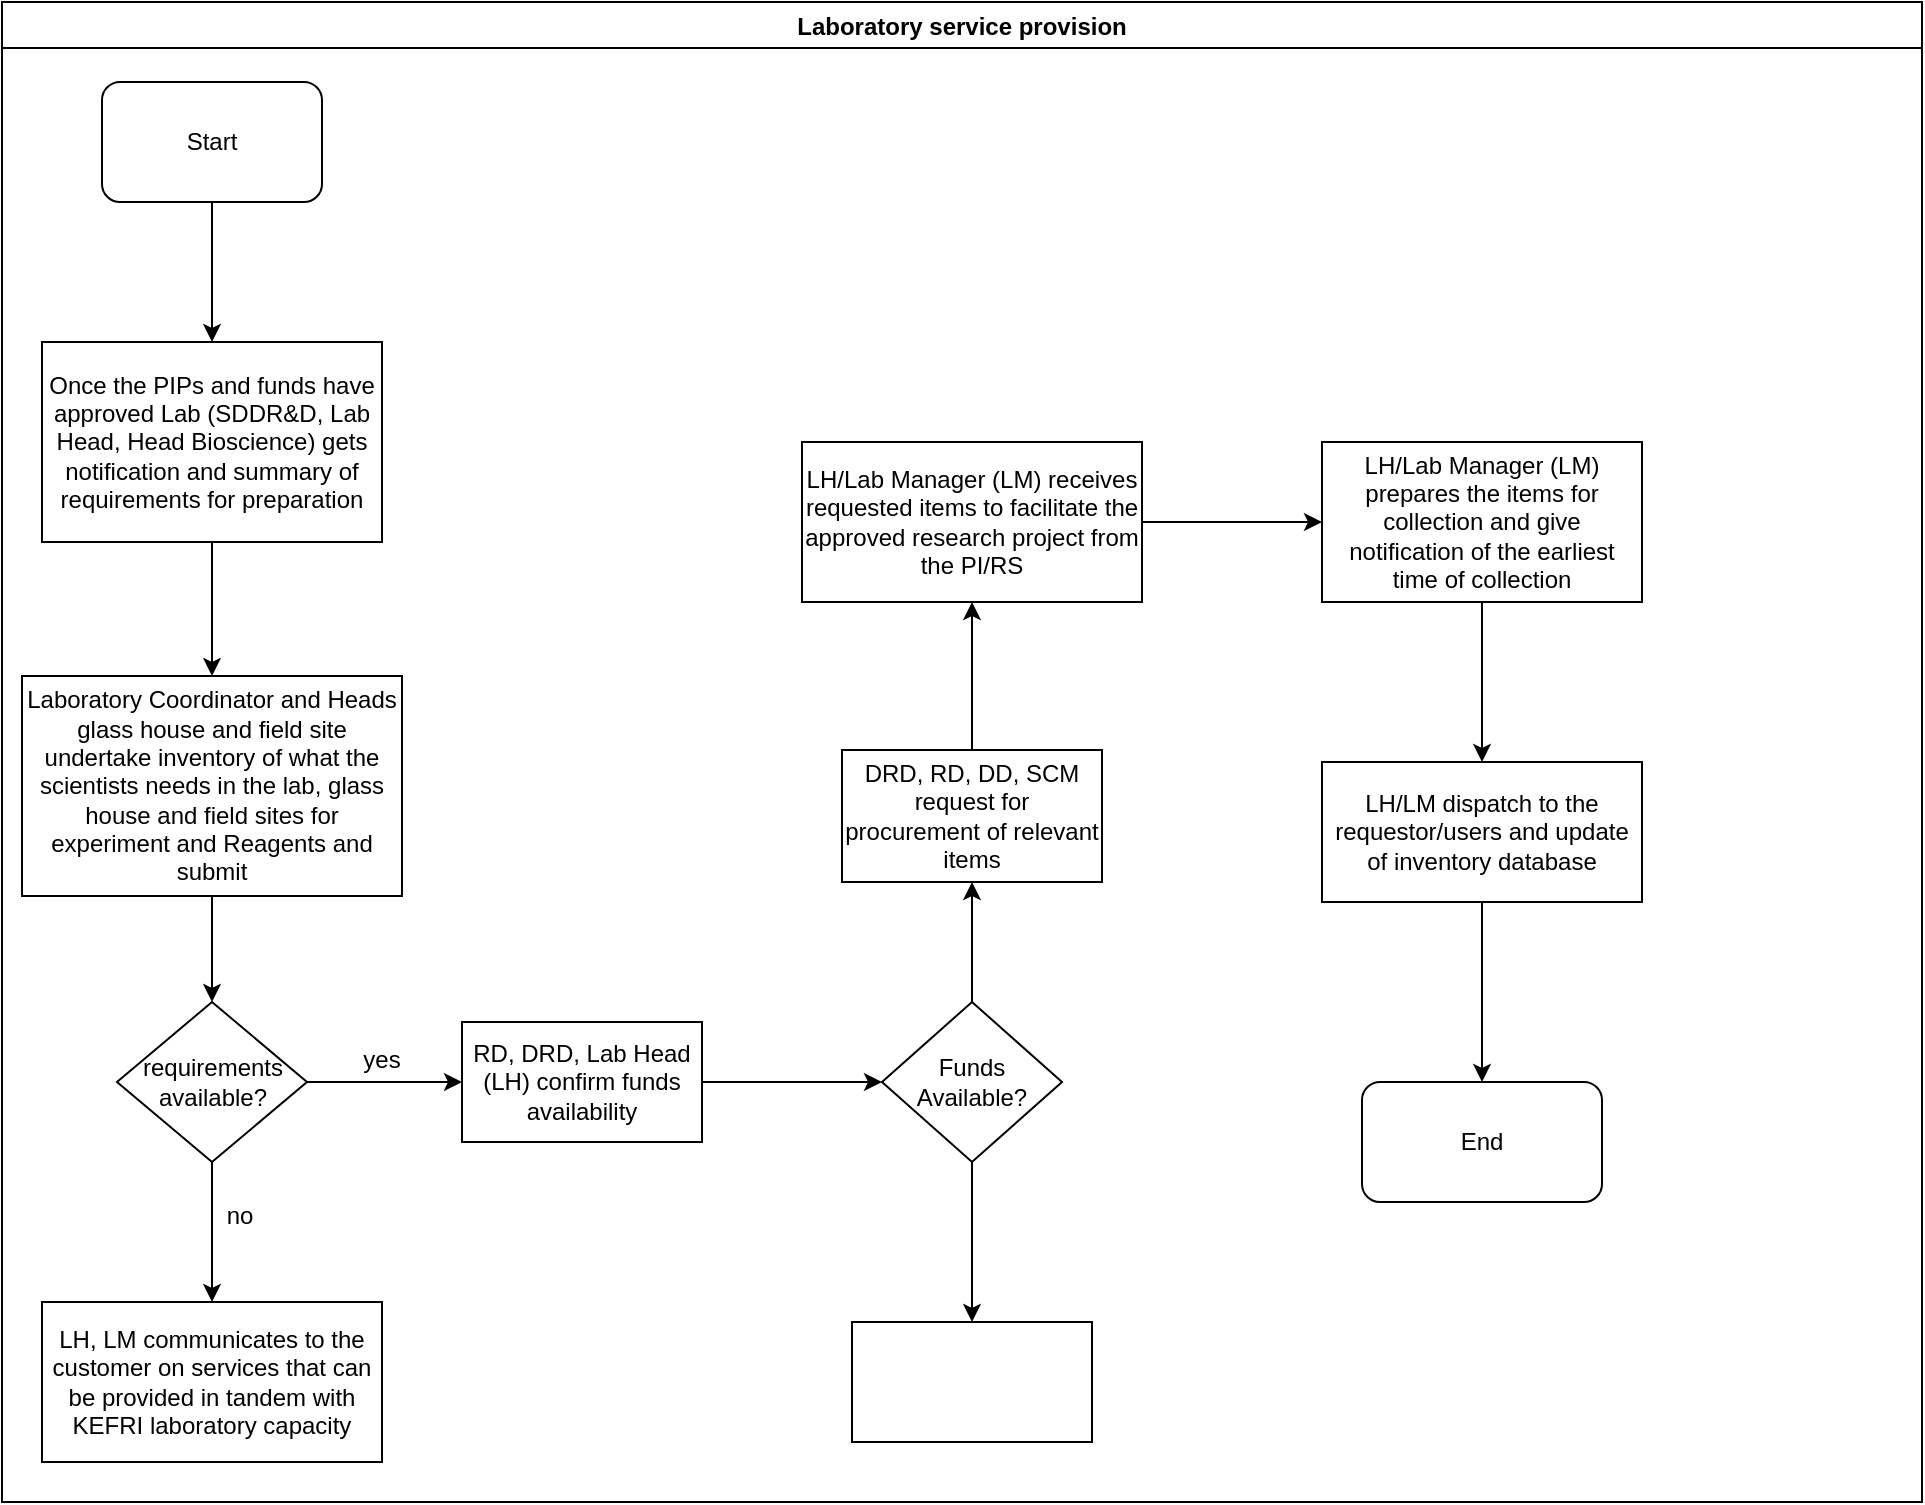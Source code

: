 <mxfile version="14.2.9" type="github">
  <diagram id="ZMjFlFDBcObQMVyW7c8Y" name="Page-1">
    <mxGraphModel dx="1038" dy="547" grid="1" gridSize="10" guides="1" tooltips="1" connect="1" arrows="1" fold="1" page="1" pageScale="1" pageWidth="1169" pageHeight="827" math="0" shadow="0">
      <root>
        <mxCell id="0" />
        <mxCell id="1" parent="0" />
        <mxCell id="whAv_r-oKJ33wHacgo0v-1" value="Laboratory service provision" style="swimlane;" parent="1" vertex="1">
          <mxGeometry x="10" y="10" width="960" height="750" as="geometry" />
        </mxCell>
        <mxCell id="whAv_r-oKJ33wHacgo0v-2" value="Start" style="rounded=1;whiteSpace=wrap;html=1;" parent="whAv_r-oKJ33wHacgo0v-1" vertex="1">
          <mxGeometry x="50" y="40" width="110" height="60" as="geometry" />
        </mxCell>
        <mxCell id="whAv_r-oKJ33wHacgo0v-5" value="Once the PIPs and funds have approved Lab (SDDR&amp;amp;D, Lab Head, Head Bioscience) gets notification and summary of requirements for preparation" style="rounded=0;whiteSpace=wrap;html=1;" parent="whAv_r-oKJ33wHacgo0v-1" vertex="1">
          <mxGeometry x="20" y="170" width="170" height="100" as="geometry" />
        </mxCell>
        <mxCell id="whAv_r-oKJ33wHacgo0v-4" value="" style="edgeStyle=orthogonalEdgeStyle;rounded=0;orthogonalLoop=1;jettySize=auto;html=1;" parent="whAv_r-oKJ33wHacgo0v-1" source="whAv_r-oKJ33wHacgo0v-2" target="whAv_r-oKJ33wHacgo0v-5" edge="1">
          <mxGeometry relative="1" as="geometry">
            <mxPoint x="105" y="180" as="targetPoint" />
          </mxGeometry>
        </mxCell>
        <mxCell id="whAv_r-oKJ33wHacgo0v-6" value="Laboratory Coordinator and Heads glass house and field site undertake inventory of what the scientists needs in the lab, glass house and field sites for experiment and Reagents and submit" style="whiteSpace=wrap;html=1;rounded=0;" parent="whAv_r-oKJ33wHacgo0v-1" vertex="1">
          <mxGeometry x="10" y="337" width="190" height="110" as="geometry" />
        </mxCell>
        <mxCell id="whAv_r-oKJ33wHacgo0v-7" value="" style="edgeStyle=orthogonalEdgeStyle;rounded=0;orthogonalLoop=1;jettySize=auto;html=1;" parent="whAv_r-oKJ33wHacgo0v-1" source="whAv_r-oKJ33wHacgo0v-5" target="whAv_r-oKJ33wHacgo0v-6" edge="1">
          <mxGeometry relative="1" as="geometry" />
        </mxCell>
        <mxCell id="whAv_r-oKJ33wHacgo0v-8" value="&lt;div&gt;requirements&lt;/div&gt;&lt;div&gt;available?&lt;br&gt;&lt;/div&gt;" style="rhombus;whiteSpace=wrap;html=1;rounded=0;" parent="whAv_r-oKJ33wHacgo0v-1" vertex="1">
          <mxGeometry x="57.5" y="500" width="95" height="80" as="geometry" />
        </mxCell>
        <mxCell id="whAv_r-oKJ33wHacgo0v-9" value="" style="edgeStyle=orthogonalEdgeStyle;rounded=0;orthogonalLoop=1;jettySize=auto;html=1;" parent="whAv_r-oKJ33wHacgo0v-1" source="whAv_r-oKJ33wHacgo0v-6" target="whAv_r-oKJ33wHacgo0v-8" edge="1">
          <mxGeometry relative="1" as="geometry" />
        </mxCell>
        <mxCell id="whAv_r-oKJ33wHacgo0v-12" value="no" style="text;html=1;strokeColor=none;fillColor=none;align=center;verticalAlign=middle;whiteSpace=wrap;rounded=0;" parent="whAv_r-oKJ33wHacgo0v-1" vertex="1">
          <mxGeometry x="98.5" y="597" width="40" height="20" as="geometry" />
        </mxCell>
        <mxCell id="whAv_r-oKJ33wHacgo0v-33" value="yes" style="text;html=1;strokeColor=none;fillColor=none;align=center;verticalAlign=middle;whiteSpace=wrap;rounded=0;" parent="whAv_r-oKJ33wHacgo0v-1" vertex="1">
          <mxGeometry x="170" y="519" width="40" height="20" as="geometry" />
        </mxCell>
        <mxCell id="OGAYWdb1rIvEOjWdBlm0-1" value="RD, DRD, Lab Head (LH) confirm funds availability" style="rounded=0;whiteSpace=wrap;html=1;" vertex="1" parent="whAv_r-oKJ33wHacgo0v-1">
          <mxGeometry x="230" y="510" width="120" height="60" as="geometry" />
        </mxCell>
        <mxCell id="whAv_r-oKJ33wHacgo0v-14" value="" style="edgeStyle=orthogonalEdgeStyle;rounded=0;orthogonalLoop=1;jettySize=auto;html=1;" parent="whAv_r-oKJ33wHacgo0v-1" source="whAv_r-oKJ33wHacgo0v-8" target="OGAYWdb1rIvEOjWdBlm0-1" edge="1">
          <mxGeometry relative="1" as="geometry">
            <mxPoint x="240" y="540" as="targetPoint" />
          </mxGeometry>
        </mxCell>
        <mxCell id="OGAYWdb1rIvEOjWdBlm0-6" value="DRD, RD, DD, SCM request for procurement of relevant items" style="whiteSpace=wrap;html=1;rounded=0;" vertex="1" parent="whAv_r-oKJ33wHacgo0v-1">
          <mxGeometry x="420" y="374" width="130" height="66" as="geometry" />
        </mxCell>
        <mxCell id="OGAYWdb1rIvEOjWdBlm0-16" value="End" style="rounded=1;whiteSpace=wrap;html=1;" vertex="1" parent="whAv_r-oKJ33wHacgo0v-1">
          <mxGeometry x="680" y="540" width="120" height="60" as="geometry" />
        </mxCell>
        <mxCell id="whAv_r-oKJ33wHacgo0v-10" value="LH, LM communicates to the customer on services that can be provided in tandem with KEFRI laboratory capacity" style="whiteSpace=wrap;html=1;rounded=0;" parent="1" vertex="1">
          <mxGeometry x="30" y="660" width="170" height="80" as="geometry" />
        </mxCell>
        <mxCell id="whAv_r-oKJ33wHacgo0v-11" value="" style="edgeStyle=orthogonalEdgeStyle;rounded=0;orthogonalLoop=1;jettySize=auto;html=1;" parent="1" source="whAv_r-oKJ33wHacgo0v-8" target="whAv_r-oKJ33wHacgo0v-10" edge="1">
          <mxGeometry relative="1" as="geometry" />
        </mxCell>
        <mxCell id="OGAYWdb1rIvEOjWdBlm0-5" value="" style="edgeStyle=orthogonalEdgeStyle;rounded=0;orthogonalLoop=1;jettySize=auto;html=1;" edge="1" parent="1" source="OGAYWdb1rIvEOjWdBlm0-2" target="OGAYWdb1rIvEOjWdBlm0-4">
          <mxGeometry relative="1" as="geometry" />
        </mxCell>
        <mxCell id="OGAYWdb1rIvEOjWdBlm0-7" value="" style="edgeStyle=orthogonalEdgeStyle;rounded=0;orthogonalLoop=1;jettySize=auto;html=1;" edge="1" parent="1" source="OGAYWdb1rIvEOjWdBlm0-2" target="OGAYWdb1rIvEOjWdBlm0-6">
          <mxGeometry relative="1" as="geometry" />
        </mxCell>
        <mxCell id="OGAYWdb1rIvEOjWdBlm0-2" value="&lt;div&gt;Funds&lt;/div&gt;&lt;div&gt;Available?&lt;/div&gt;" style="rhombus;whiteSpace=wrap;html=1;rounded=0;" vertex="1" parent="1">
          <mxGeometry x="450" y="510" width="90" height="80" as="geometry" />
        </mxCell>
        <mxCell id="OGAYWdb1rIvEOjWdBlm0-3" value="" style="edgeStyle=orthogonalEdgeStyle;rounded=0;orthogonalLoop=1;jettySize=auto;html=1;" edge="1" parent="1" source="OGAYWdb1rIvEOjWdBlm0-1" target="OGAYWdb1rIvEOjWdBlm0-2">
          <mxGeometry relative="1" as="geometry" />
        </mxCell>
        <mxCell id="OGAYWdb1rIvEOjWdBlm0-4" value="" style="whiteSpace=wrap;html=1;rounded=0;" vertex="1" parent="1">
          <mxGeometry x="435" y="670" width="120" height="60" as="geometry" />
        </mxCell>
        <mxCell id="OGAYWdb1rIvEOjWdBlm0-11" value="" style="edgeStyle=orthogonalEdgeStyle;rounded=0;orthogonalLoop=1;jettySize=auto;html=1;" edge="1" parent="1" source="OGAYWdb1rIvEOjWdBlm0-8" target="OGAYWdb1rIvEOjWdBlm0-10">
          <mxGeometry relative="1" as="geometry" />
        </mxCell>
        <mxCell id="OGAYWdb1rIvEOjWdBlm0-8" value="LH/Lab Manager (LM) receives requested items to facilitate the approved research project from the PI/RS" style="whiteSpace=wrap;html=1;rounded=0;" vertex="1" parent="1">
          <mxGeometry x="410" y="230" width="170" height="80" as="geometry" />
        </mxCell>
        <mxCell id="OGAYWdb1rIvEOjWdBlm0-9" value="" style="edgeStyle=orthogonalEdgeStyle;rounded=0;orthogonalLoop=1;jettySize=auto;html=1;" edge="1" parent="1" source="OGAYWdb1rIvEOjWdBlm0-6" target="OGAYWdb1rIvEOjWdBlm0-8">
          <mxGeometry relative="1" as="geometry" />
        </mxCell>
        <mxCell id="OGAYWdb1rIvEOjWdBlm0-13" value="" style="edgeStyle=orthogonalEdgeStyle;rounded=0;orthogonalLoop=1;jettySize=auto;html=1;" edge="1" parent="1" source="OGAYWdb1rIvEOjWdBlm0-10" target="OGAYWdb1rIvEOjWdBlm0-12">
          <mxGeometry relative="1" as="geometry" />
        </mxCell>
        <mxCell id="OGAYWdb1rIvEOjWdBlm0-10" value="LH/Lab Manager (LM) prepares the items for collection and give notification of the earliest time of collection" style="whiteSpace=wrap;html=1;rounded=0;" vertex="1" parent="1">
          <mxGeometry x="670" y="230" width="160" height="80" as="geometry" />
        </mxCell>
        <mxCell id="OGAYWdb1rIvEOjWdBlm0-15" value="" style="edgeStyle=orthogonalEdgeStyle;rounded=0;orthogonalLoop=1;jettySize=auto;html=1;" edge="1" parent="1" source="OGAYWdb1rIvEOjWdBlm0-12" target="OGAYWdb1rIvEOjWdBlm0-16">
          <mxGeometry relative="1" as="geometry">
            <mxPoint x="750" y="535" as="targetPoint" />
          </mxGeometry>
        </mxCell>
        <mxCell id="OGAYWdb1rIvEOjWdBlm0-12" value="LH/LM dispatch to the requestor/users and update of inventory database" style="whiteSpace=wrap;html=1;rounded=0;" vertex="1" parent="1">
          <mxGeometry x="670" y="390" width="160" height="70" as="geometry" />
        </mxCell>
      </root>
    </mxGraphModel>
  </diagram>
</mxfile>
